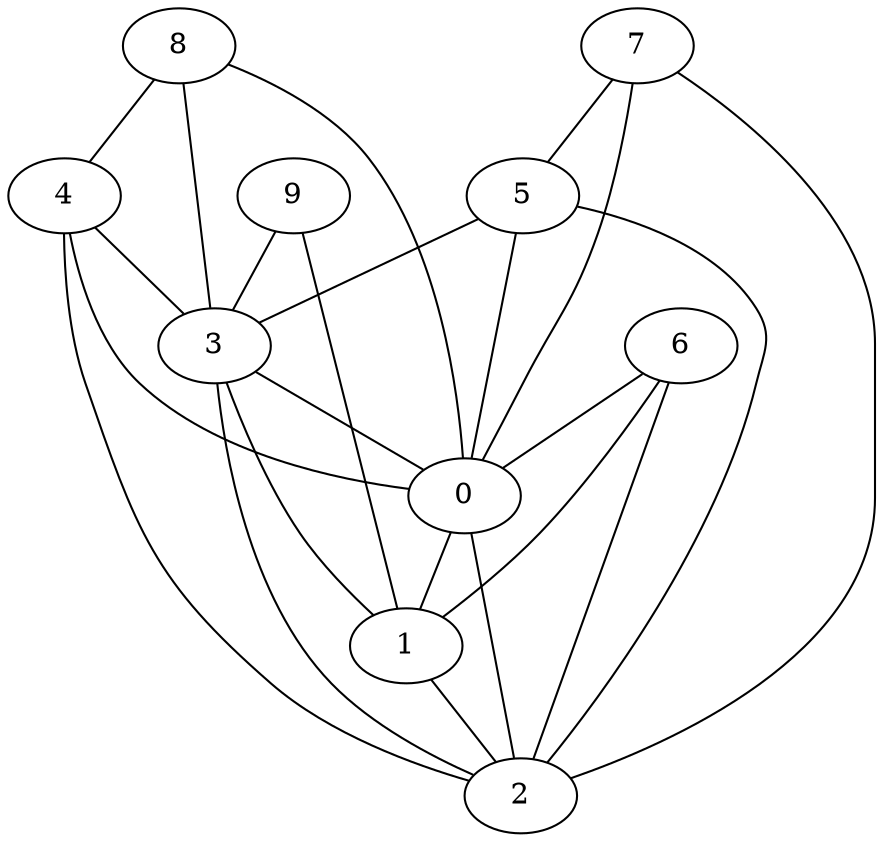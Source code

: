 graph {
    0 [ label = "0" ]
    1 [ label = "1" ]
    2 [ label = "2" ]
    3 [ label = "3" ]
    4 [ label = "4" ]
    5 [ label = "5" ]
    6 [ label = "6" ]
    7 [ label = "7" ]
    8 [ label = "8" ]
    9 [ label = "9" ]
    0 -- 1 [ ]
    0 -- 2 [ ]
    1 -- 2 [ ]
    3 -- 0 [ ]
    3 -- 1 [ ]
    3 -- 2 [ ]
    4 -- 0 [ ]
    4 -- 2 [ ]
    4 -- 3 [ ]
    5 -- 0 [ ]
    5 -- 2 [ ]
    5 -- 3 [ ]
    6 -- 0 [ ]
    6 -- 1 [ ]
    6 -- 2 [ ]
    7 -- 0 [ ]
    7 -- 2 [ ]
    7 -- 5 [ ]
    8 -- 0 [ ]
    8 -- 3 [ ]
    8 -- 4 [ ]
    9 -- 3 [ ]
    9 -- 1 [ ]
}
